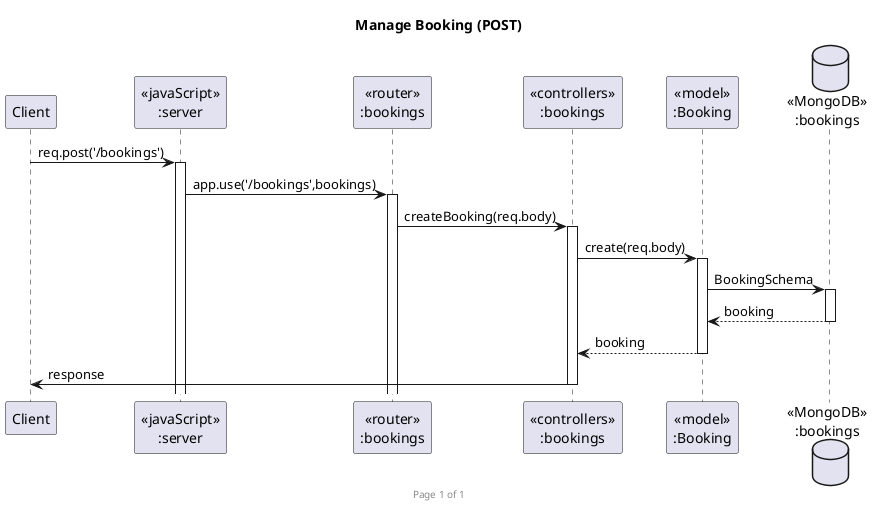 @startuml Manage Booking (POST)

footer Page %page% of %lastpage%
title "Manage Booking (POST)"

participant "Client" as client
participant "<<javaScript>>\n:server" as server
participant "<<router>>\n:bookings" as routerBookings
participant "<<controllers>>\n:bookings" as controllersBookings
participant "<<model>>\n:Booking" as modelBooking
database "<<MongoDB>>\n:bookings" as BookingsDatabase

client->server ++:req.post('/bookings')
server->routerBookings ++:app.use('/bookings',bookings)
routerBookings -> controllersBookings ++:createBooking(req.body)
controllersBookings->modelBooking ++:create(req.body)
modelBooking ->BookingsDatabase ++: BookingSchema
BookingsDatabase --> modelBooking --: booking
controllersBookings <-- modelBooking --:booking
controllersBookings->client --:response

@enduml